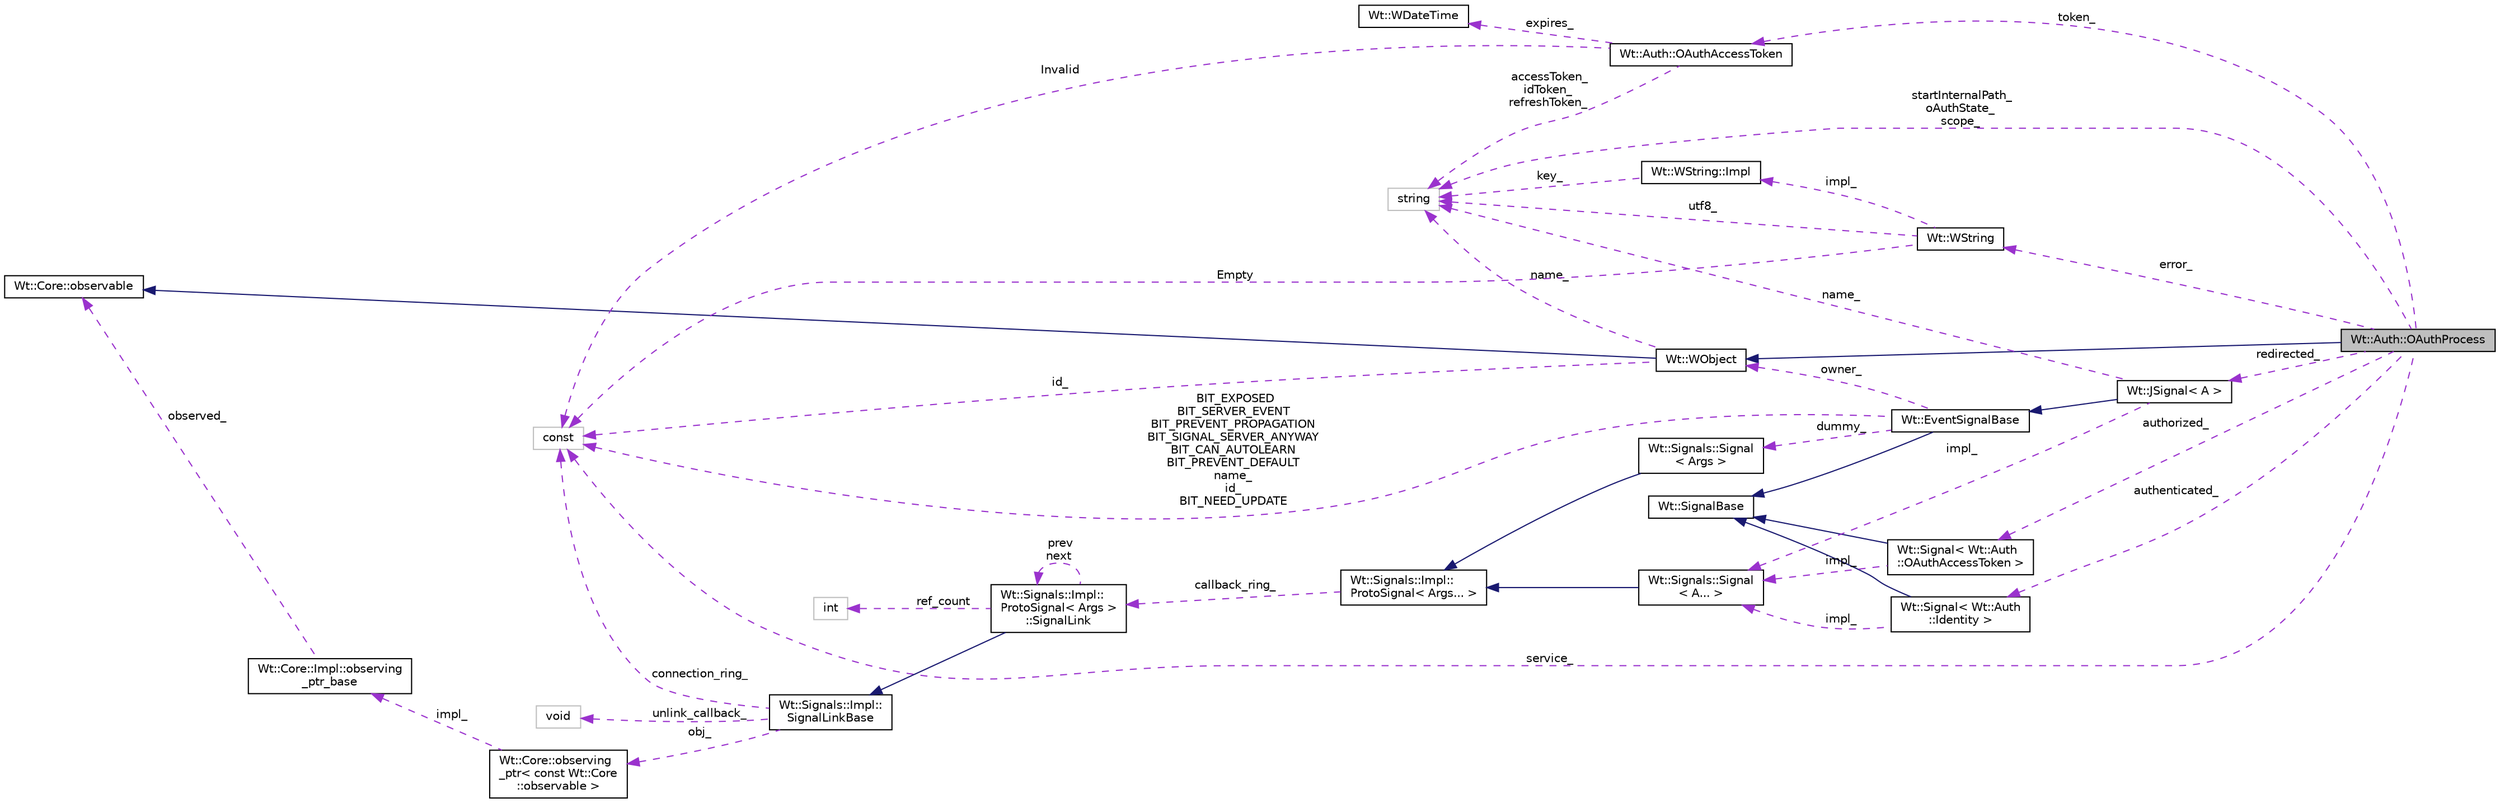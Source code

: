 digraph "Wt::Auth::OAuthProcess"
{
 // LATEX_PDF_SIZE
  edge [fontname="Helvetica",fontsize="10",labelfontname="Helvetica",labelfontsize="10"];
  node [fontname="Helvetica",fontsize="10",shape=record];
  rankdir="LR";
  Node1 [label="Wt::Auth::OAuthProcess",height=0.2,width=0.4,color="black", fillcolor="grey75", style="filled", fontcolor="black",tooltip="An OAuth authorization (and authentication) process."];
  Node2 -> Node1 [dir="back",color="midnightblue",fontsize="10",style="solid",fontname="Helvetica"];
  Node2 [label="Wt::WObject",height=0.2,width=0.4,color="black", fillcolor="white", style="filled",URL="$classWt_1_1WObject.html",tooltip="A base class for objects that participate in the signal/slot system."];
  Node3 -> Node2 [dir="back",color="midnightblue",fontsize="10",style="solid",fontname="Helvetica"];
  Node3 [label="Wt::Core::observable",height=0.2,width=0.4,color="black", fillcolor="white", style="filled",URL="$classWt_1_1Core_1_1observable.html",tooltip="A base class for objects whose life-time can be tracked."];
  Node4 -> Node2 [dir="back",color="darkorchid3",fontsize="10",style="dashed",label=" name_" ,fontname="Helvetica"];
  Node4 [label="string",height=0.2,width=0.4,color="grey75", fillcolor="white", style="filled",tooltip=" "];
  Node5 -> Node2 [dir="back",color="darkorchid3",fontsize="10",style="dashed",label=" id_" ,fontname="Helvetica"];
  Node5 [label="const",height=0.2,width=0.4,color="grey75", fillcolor="white", style="filled",tooltip=" "];
  Node6 -> Node1 [dir="back",color="darkorchid3",fontsize="10",style="dashed",label=" authenticated_" ,fontname="Helvetica"];
  Node6 [label="Wt::Signal\< Wt::Auth\l::Identity \>",height=0.2,width=0.4,color="black", fillcolor="white", style="filled",URL="$classWt_1_1Signal.html",tooltip=" "];
  Node7 -> Node6 [dir="back",color="midnightblue",fontsize="10",style="solid",fontname="Helvetica"];
  Node7 [label="Wt::SignalBase",height=0.2,width=0.4,color="black", fillcolor="white", style="filled",URL="$classWt_1_1SignalBase.html",tooltip="Abstract base class of a signal."];
  Node8 -> Node6 [dir="back",color="darkorchid3",fontsize="10",style="dashed",label=" impl_" ,fontname="Helvetica"];
  Node8 [label="Wt::Signals::Signal\l\< A... \>",height=0.2,width=0.4,color="black", fillcolor="white", style="filled",URL="$structWt_1_1Signals_1_1Signal.html",tooltip=" "];
  Node9 -> Node8 [dir="back",color="midnightblue",fontsize="10",style="solid",fontname="Helvetica"];
  Node9 [label="Wt::Signals::Impl::\lProtoSignal\< Args... \>",height=0.2,width=0.4,color="black", fillcolor="white", style="filled",URL="$classWt_1_1Signals_1_1Impl_1_1ProtoSignal.html",tooltip=" "];
  Node10 -> Node9 [dir="back",color="darkorchid3",fontsize="10",style="dashed",label=" callback_ring_" ,fontname="Helvetica"];
  Node10 [label="Wt::Signals::Impl::\lProtoSignal\< Args \>\l::SignalLink",height=0.2,width=0.4,color="black", fillcolor="white", style="filled",URL="$structWt_1_1Signals_1_1Impl_1_1ProtoSignal_1_1SignalLink.html",tooltip=" "];
  Node11 -> Node10 [dir="back",color="midnightblue",fontsize="10",style="solid",fontname="Helvetica"];
  Node11 [label="Wt::Signals::Impl::\lSignalLinkBase",height=0.2,width=0.4,color="black", fillcolor="white", style="filled",URL="$classWt_1_1Signals_1_1Impl_1_1SignalLinkBase.html",tooltip=" "];
  Node12 -> Node11 [dir="back",color="darkorchid3",fontsize="10",style="dashed",label=" unlink_callback_" ,fontname="Helvetica"];
  Node12 [label="void",height=0.2,width=0.4,color="grey75", fillcolor="white", style="filled",tooltip=" "];
  Node13 -> Node11 [dir="back",color="darkorchid3",fontsize="10",style="dashed",label=" obj_" ,fontname="Helvetica"];
  Node13 [label="Wt::Core::observing\l_ptr\< const Wt::Core\l::observable \>",height=0.2,width=0.4,color="black", fillcolor="white", style="filled",URL="$classWt_1_1Core_1_1observing__ptr.html",tooltip=" "];
  Node14 -> Node13 [dir="back",color="darkorchid3",fontsize="10",style="dashed",label=" impl_" ,fontname="Helvetica"];
  Node14 [label="Wt::Core::Impl::observing\l_ptr_base",height=0.2,width=0.4,color="black", fillcolor="white", style="filled",URL="$structWt_1_1Core_1_1Impl_1_1observing__ptr__base.html",tooltip=" "];
  Node3 -> Node14 [dir="back",color="darkorchid3",fontsize="10",style="dashed",label=" observed_" ,fontname="Helvetica"];
  Node5 -> Node11 [dir="back",color="darkorchid3",fontsize="10",style="dashed",label=" connection_ring_" ,fontname="Helvetica"];
  Node15 -> Node10 [dir="back",color="darkorchid3",fontsize="10",style="dashed",label=" ref_count" ,fontname="Helvetica"];
  Node15 [label="int",height=0.2,width=0.4,color="grey75", fillcolor="white", style="filled",tooltip=" "];
  Node10 -> Node10 [dir="back",color="darkorchid3",fontsize="10",style="dashed",label=" prev\nnext" ,fontname="Helvetica"];
  Node16 -> Node1 [dir="back",color="darkorchid3",fontsize="10",style="dashed",label=" error_" ,fontname="Helvetica"];
  Node16 [label="Wt::WString",height=0.2,width=0.4,color="black", fillcolor="white", style="filled",URL="$classWt_1_1WString.html",tooltip="A value class which describes a locale-aware unicode string."];
  Node17 -> Node16 [dir="back",color="darkorchid3",fontsize="10",style="dashed",label=" impl_" ,fontname="Helvetica"];
  Node17 [label="Wt::WString::Impl",height=0.2,width=0.4,color="black", fillcolor="white", style="filled",URL="$structWt_1_1WString_1_1Impl.html",tooltip=" "];
  Node4 -> Node17 [dir="back",color="darkorchid3",fontsize="10",style="dashed",label=" key_" ,fontname="Helvetica"];
  Node4 -> Node16 [dir="back",color="darkorchid3",fontsize="10",style="dashed",label=" utf8_" ,fontname="Helvetica"];
  Node5 -> Node16 [dir="back",color="darkorchid3",fontsize="10",style="dashed",label=" Empty" ,fontname="Helvetica"];
  Node18 -> Node1 [dir="back",color="darkorchid3",fontsize="10",style="dashed",label=" token_" ,fontname="Helvetica"];
  Node18 [label="Wt::Auth::OAuthAccessToken",height=0.2,width=0.4,color="black", fillcolor="white", style="filled",URL="$classWt_1_1Auth_1_1OAuthAccessToken.html",tooltip="An OAuth access token."];
  Node19 -> Node18 [dir="back",color="darkorchid3",fontsize="10",style="dashed",label=" expires_" ,fontname="Helvetica"];
  Node19 [label="Wt::WDateTime",height=0.2,width=0.4,color="black", fillcolor="white", style="filled",URL="$classWt_1_1WDateTime.html",tooltip="A calendar date and clock time."];
  Node4 -> Node18 [dir="back",color="darkorchid3",fontsize="10",style="dashed",label=" accessToken_\nidToken_\nrefreshToken_" ,fontname="Helvetica"];
  Node5 -> Node18 [dir="back",color="darkorchid3",fontsize="10",style="dashed",label=" Invalid" ,fontname="Helvetica"];
  Node20 -> Node1 [dir="back",color="darkorchid3",fontsize="10",style="dashed",label=" redirected_" ,fontname="Helvetica"];
  Node20 [label="Wt::JSignal\< A \>",height=0.2,width=0.4,color="black", fillcolor="white", style="filled",URL="$classWt_1_1JSignal.html",tooltip="A signal to relay JavaScript to C++ calls."];
  Node21 -> Node20 [dir="back",color="midnightblue",fontsize="10",style="solid",fontname="Helvetica"];
  Node21 [label="Wt::EventSignalBase",height=0.2,width=0.4,color="black", fillcolor="white", style="filled",URL="$classWt_1_1EventSignalBase.html",tooltip="Abstract base class of an event signal."];
  Node7 -> Node21 [dir="back",color="midnightblue",fontsize="10",style="solid",fontname="Helvetica"];
  Node2 -> Node21 [dir="back",color="darkorchid3",fontsize="10",style="dashed",label=" owner_" ,fontname="Helvetica"];
  Node22 -> Node21 [dir="back",color="darkorchid3",fontsize="10",style="dashed",label=" dummy_" ,fontname="Helvetica"];
  Node22 [label="Wt::Signals::Signal\l\< Args \>",height=0.2,width=0.4,color="black", fillcolor="white", style="filled",URL="$structWt_1_1Signals_1_1Signal.html",tooltip=" "];
  Node9 -> Node22 [dir="back",color="midnightblue",fontsize="10",style="solid",fontname="Helvetica"];
  Node5 -> Node21 [dir="back",color="darkorchid3",fontsize="10",style="dashed",label=" BIT_EXPOSED\nBIT_SERVER_EVENT\nBIT_PREVENT_PROPAGATION\nBIT_SIGNAL_SERVER_ANYWAY\nBIT_CAN_AUTOLEARN\nBIT_PREVENT_DEFAULT\nname_\nid_\nBIT_NEED_UPDATE" ,fontname="Helvetica"];
  Node4 -> Node20 [dir="back",color="darkorchid3",fontsize="10",style="dashed",label=" name_" ,fontname="Helvetica"];
  Node8 -> Node20 [dir="back",color="darkorchid3",fontsize="10",style="dashed",label=" impl_" ,fontname="Helvetica"];
  Node4 -> Node1 [dir="back",color="darkorchid3",fontsize="10",style="dashed",label=" startInternalPath_\noAuthState_\nscope_" ,fontname="Helvetica"];
  Node5 -> Node1 [dir="back",color="darkorchid3",fontsize="10",style="dashed",label=" service_" ,fontname="Helvetica"];
  Node23 -> Node1 [dir="back",color="darkorchid3",fontsize="10",style="dashed",label=" authorized_" ,fontname="Helvetica"];
  Node23 [label="Wt::Signal\< Wt::Auth\l::OAuthAccessToken \>",height=0.2,width=0.4,color="black", fillcolor="white", style="filled",URL="$classWt_1_1Signal.html",tooltip=" "];
  Node7 -> Node23 [dir="back",color="midnightblue",fontsize="10",style="solid",fontname="Helvetica"];
  Node8 -> Node23 [dir="back",color="darkorchid3",fontsize="10",style="dashed",label=" impl_" ,fontname="Helvetica"];
}
